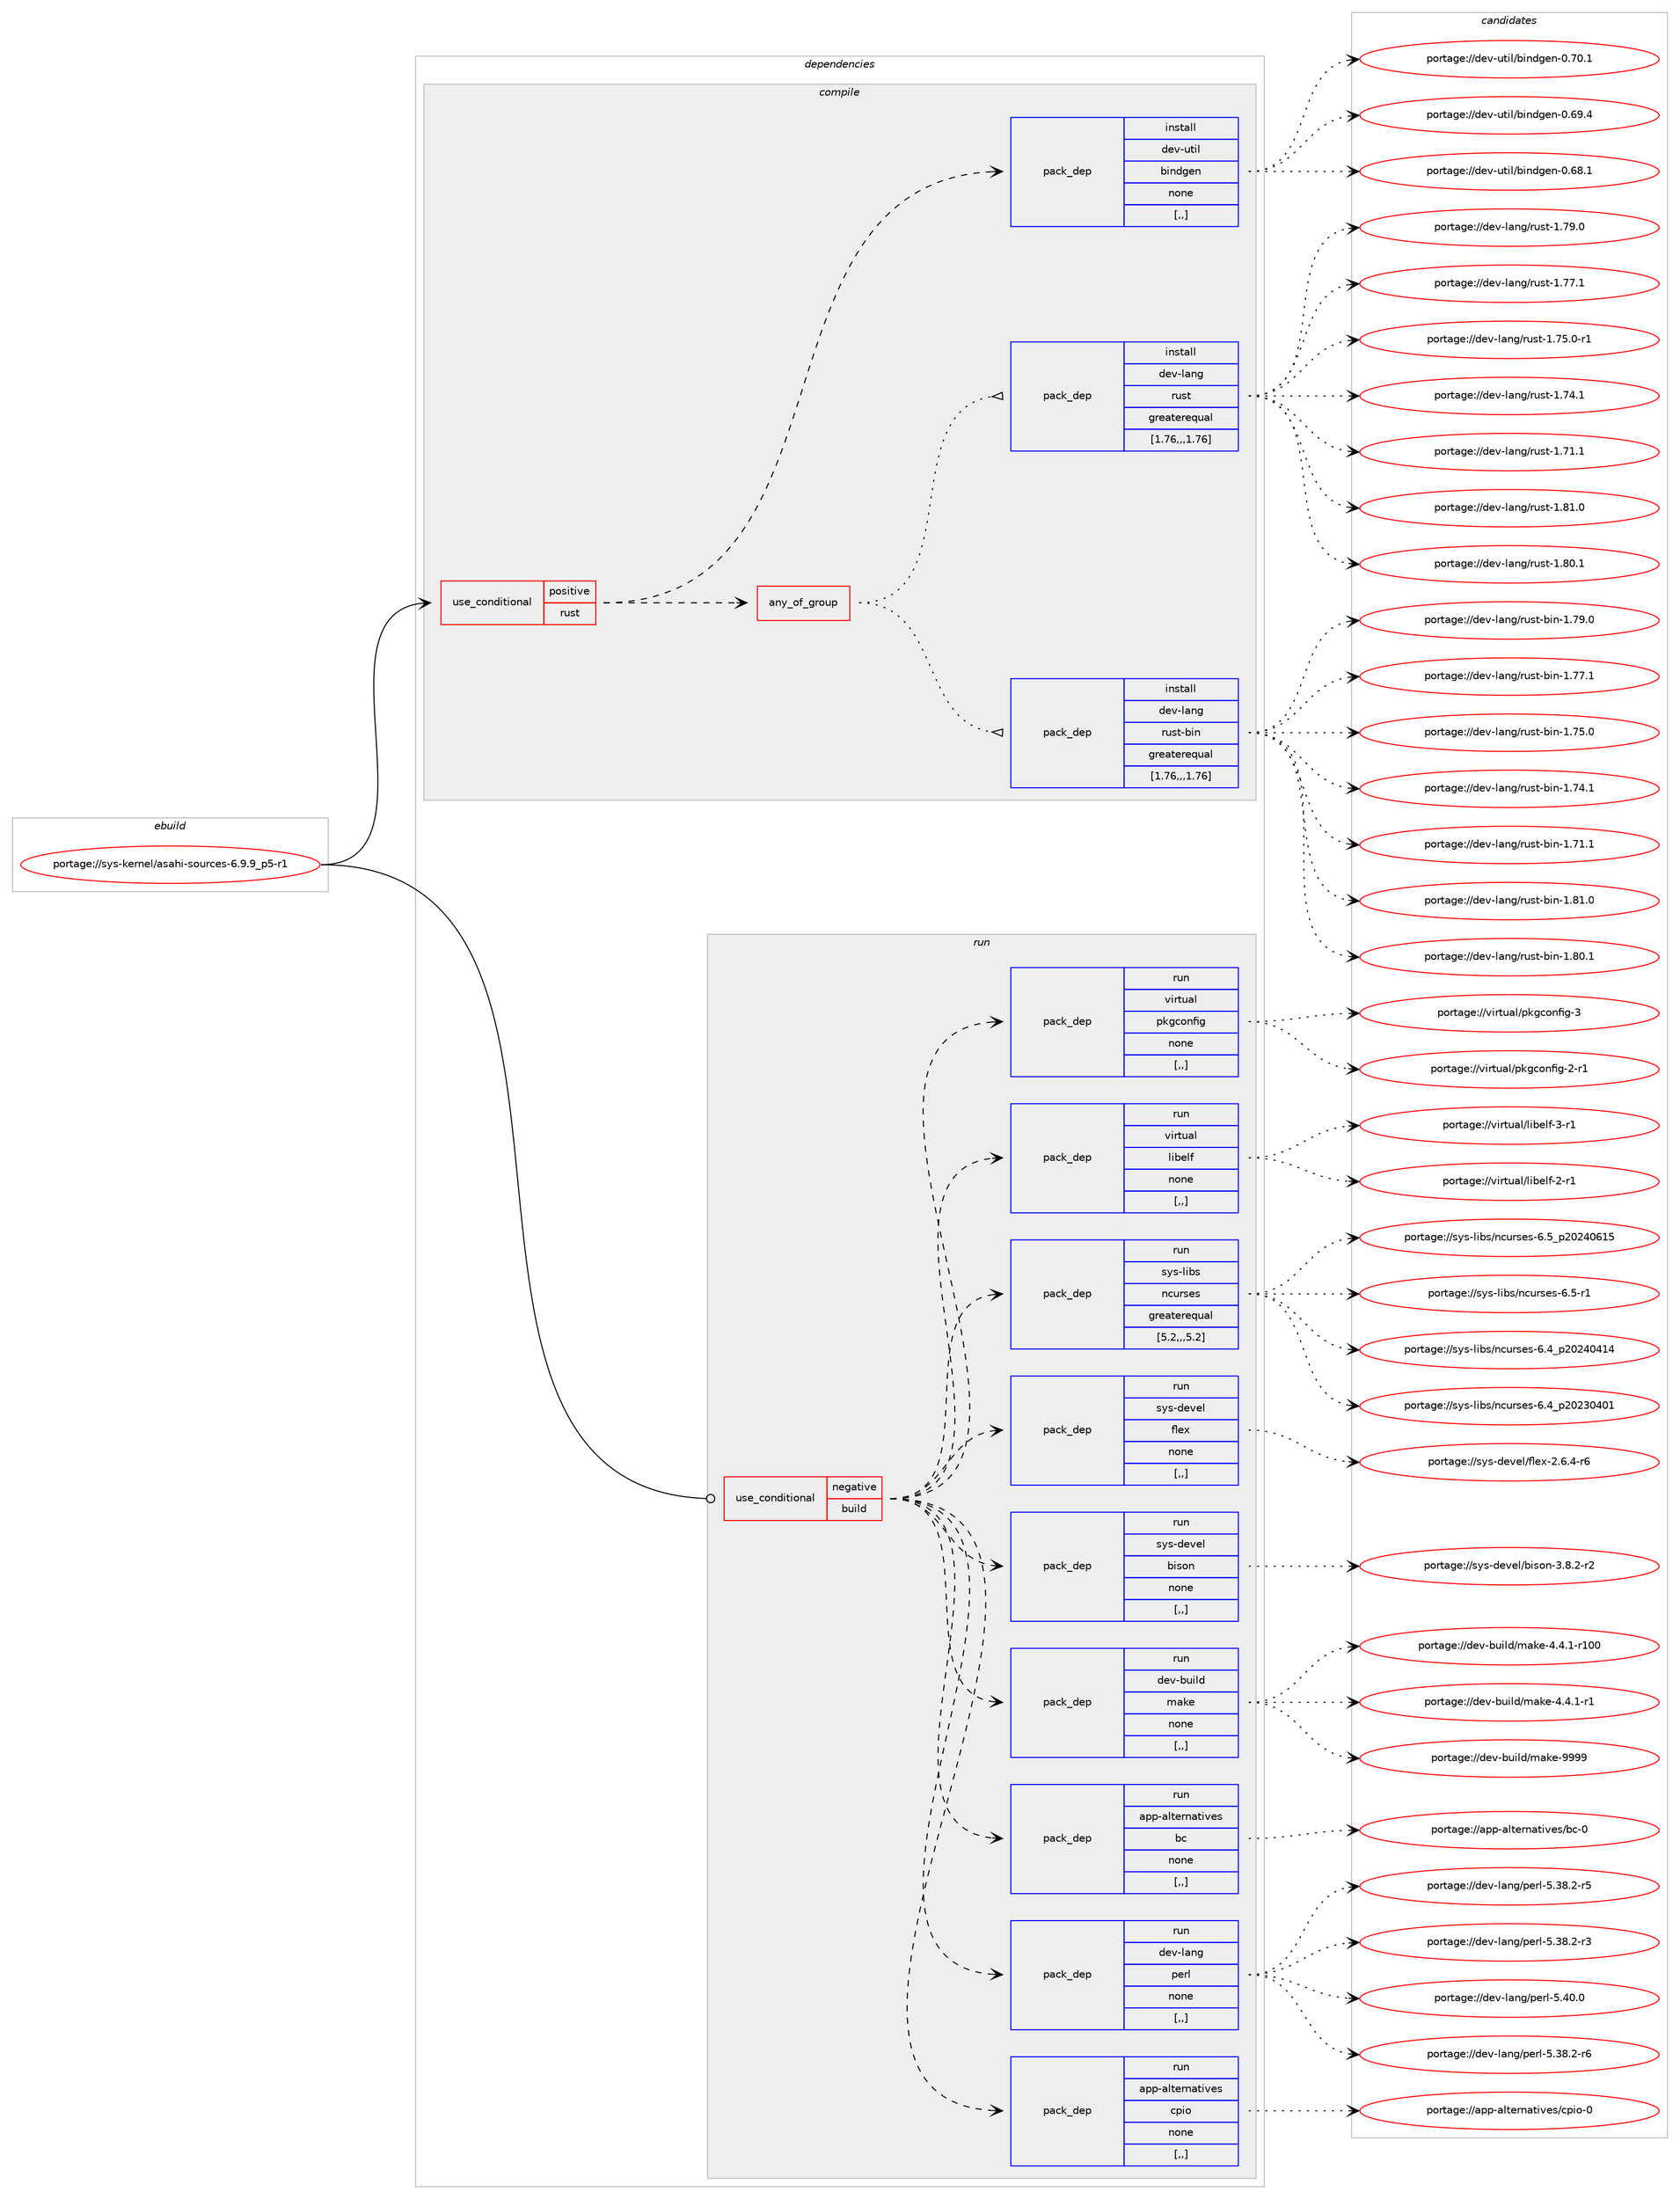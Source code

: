 digraph prolog {

# *************
# Graph options
# *************

newrank=true;
concentrate=true;
compound=true;
graph [rankdir=LR,fontname=Helvetica,fontsize=10,ranksep=1.5];#, ranksep=2.5, nodesep=0.2];
edge  [arrowhead=vee];
node  [fontname=Helvetica,fontsize=10];

# **********
# The ebuild
# **********

subgraph cluster_leftcol {
color=gray;
label=<<i>ebuild</i>>;
id [label="portage://sys-kernel/asahi-sources-6.9.9_p5-r1", color=red, width=4, href="../sys-kernel/asahi-sources-6.9.9_p5-r1.svg"];
}

# ****************
# The dependencies
# ****************

subgraph cluster_midcol {
color=gray;
label=<<i>dependencies</i>>;
subgraph cluster_compile {
fillcolor="#eeeeee";
style=filled;
label=<<i>compile</i>>;
subgraph cond251048 {
dependency949381 [label=<<TABLE BORDER="0" CELLBORDER="1" CELLSPACING="0" CELLPADDING="4"><TR><TD ROWSPAN="3" CELLPADDING="10">use_conditional</TD></TR><TR><TD>positive</TD></TR><TR><TD>rust</TD></TR></TABLE>>, shape=none, color=red];
subgraph any6276 {
dependency949382 [label=<<TABLE BORDER="0" CELLBORDER="1" CELLSPACING="0" CELLPADDING="4"><TR><TD CELLPADDING="10">any_of_group</TD></TR></TABLE>>, shape=none, color=red];subgraph pack691621 {
dependency949383 [label=<<TABLE BORDER="0" CELLBORDER="1" CELLSPACING="0" CELLPADDING="4" WIDTH="220"><TR><TD ROWSPAN="6" CELLPADDING="30">pack_dep</TD></TR><TR><TD WIDTH="110">install</TD></TR><TR><TD>dev-lang</TD></TR><TR><TD>rust-bin</TD></TR><TR><TD>greaterequal</TD></TR><TR><TD>[1.76,,,1.76]</TD></TR></TABLE>>, shape=none, color=blue];
}
dependency949382:e -> dependency949383:w [weight=20,style="dotted",arrowhead="oinv"];
subgraph pack691622 {
dependency949384 [label=<<TABLE BORDER="0" CELLBORDER="1" CELLSPACING="0" CELLPADDING="4" WIDTH="220"><TR><TD ROWSPAN="6" CELLPADDING="30">pack_dep</TD></TR><TR><TD WIDTH="110">install</TD></TR><TR><TD>dev-lang</TD></TR><TR><TD>rust</TD></TR><TR><TD>greaterequal</TD></TR><TR><TD>[1.76,,,1.76]</TD></TR></TABLE>>, shape=none, color=blue];
}
dependency949382:e -> dependency949384:w [weight=20,style="dotted",arrowhead="oinv"];
}
dependency949381:e -> dependency949382:w [weight=20,style="dashed",arrowhead="vee"];
subgraph pack691623 {
dependency949385 [label=<<TABLE BORDER="0" CELLBORDER="1" CELLSPACING="0" CELLPADDING="4" WIDTH="220"><TR><TD ROWSPAN="6" CELLPADDING="30">pack_dep</TD></TR><TR><TD WIDTH="110">install</TD></TR><TR><TD>dev-util</TD></TR><TR><TD>bindgen</TD></TR><TR><TD>none</TD></TR><TR><TD>[,,]</TD></TR></TABLE>>, shape=none, color=blue];
}
dependency949381:e -> dependency949385:w [weight=20,style="dashed",arrowhead="vee"];
}
id:e -> dependency949381:w [weight=20,style="solid",arrowhead="vee"];
}
subgraph cluster_compileandrun {
fillcolor="#eeeeee";
style=filled;
label=<<i>compile and run</i>>;
}
subgraph cluster_run {
fillcolor="#eeeeee";
style=filled;
label=<<i>run</i>>;
subgraph cond251049 {
dependency949386 [label=<<TABLE BORDER="0" CELLBORDER="1" CELLSPACING="0" CELLPADDING="4"><TR><TD ROWSPAN="3" CELLPADDING="10">use_conditional</TD></TR><TR><TD>negative</TD></TR><TR><TD>build</TD></TR></TABLE>>, shape=none, color=red];
subgraph pack691624 {
dependency949387 [label=<<TABLE BORDER="0" CELLBORDER="1" CELLSPACING="0" CELLPADDING="4" WIDTH="220"><TR><TD ROWSPAN="6" CELLPADDING="30">pack_dep</TD></TR><TR><TD WIDTH="110">run</TD></TR><TR><TD>app-alternatives</TD></TR><TR><TD>cpio</TD></TR><TR><TD>none</TD></TR><TR><TD>[,,]</TD></TR></TABLE>>, shape=none, color=blue];
}
dependency949386:e -> dependency949387:w [weight=20,style="dashed",arrowhead="vee"];
subgraph pack691625 {
dependency949388 [label=<<TABLE BORDER="0" CELLBORDER="1" CELLSPACING="0" CELLPADDING="4" WIDTH="220"><TR><TD ROWSPAN="6" CELLPADDING="30">pack_dep</TD></TR><TR><TD WIDTH="110">run</TD></TR><TR><TD>dev-lang</TD></TR><TR><TD>perl</TD></TR><TR><TD>none</TD></TR><TR><TD>[,,]</TD></TR></TABLE>>, shape=none, color=blue];
}
dependency949386:e -> dependency949388:w [weight=20,style="dashed",arrowhead="vee"];
subgraph pack691626 {
dependency949389 [label=<<TABLE BORDER="0" CELLBORDER="1" CELLSPACING="0" CELLPADDING="4" WIDTH="220"><TR><TD ROWSPAN="6" CELLPADDING="30">pack_dep</TD></TR><TR><TD WIDTH="110">run</TD></TR><TR><TD>app-alternatives</TD></TR><TR><TD>bc</TD></TR><TR><TD>none</TD></TR><TR><TD>[,,]</TD></TR></TABLE>>, shape=none, color=blue];
}
dependency949386:e -> dependency949389:w [weight=20,style="dashed",arrowhead="vee"];
subgraph pack691627 {
dependency949390 [label=<<TABLE BORDER="0" CELLBORDER="1" CELLSPACING="0" CELLPADDING="4" WIDTH="220"><TR><TD ROWSPAN="6" CELLPADDING="30">pack_dep</TD></TR><TR><TD WIDTH="110">run</TD></TR><TR><TD>dev-build</TD></TR><TR><TD>make</TD></TR><TR><TD>none</TD></TR><TR><TD>[,,]</TD></TR></TABLE>>, shape=none, color=blue];
}
dependency949386:e -> dependency949390:w [weight=20,style="dashed",arrowhead="vee"];
subgraph pack691628 {
dependency949391 [label=<<TABLE BORDER="0" CELLBORDER="1" CELLSPACING="0" CELLPADDING="4" WIDTH="220"><TR><TD ROWSPAN="6" CELLPADDING="30">pack_dep</TD></TR><TR><TD WIDTH="110">run</TD></TR><TR><TD>sys-devel</TD></TR><TR><TD>bison</TD></TR><TR><TD>none</TD></TR><TR><TD>[,,]</TD></TR></TABLE>>, shape=none, color=blue];
}
dependency949386:e -> dependency949391:w [weight=20,style="dashed",arrowhead="vee"];
subgraph pack691629 {
dependency949392 [label=<<TABLE BORDER="0" CELLBORDER="1" CELLSPACING="0" CELLPADDING="4" WIDTH="220"><TR><TD ROWSPAN="6" CELLPADDING="30">pack_dep</TD></TR><TR><TD WIDTH="110">run</TD></TR><TR><TD>sys-devel</TD></TR><TR><TD>flex</TD></TR><TR><TD>none</TD></TR><TR><TD>[,,]</TD></TR></TABLE>>, shape=none, color=blue];
}
dependency949386:e -> dependency949392:w [weight=20,style="dashed",arrowhead="vee"];
subgraph pack691630 {
dependency949393 [label=<<TABLE BORDER="0" CELLBORDER="1" CELLSPACING="0" CELLPADDING="4" WIDTH="220"><TR><TD ROWSPAN="6" CELLPADDING="30">pack_dep</TD></TR><TR><TD WIDTH="110">run</TD></TR><TR><TD>sys-libs</TD></TR><TR><TD>ncurses</TD></TR><TR><TD>greaterequal</TD></TR><TR><TD>[5.2,,,5.2]</TD></TR></TABLE>>, shape=none, color=blue];
}
dependency949386:e -> dependency949393:w [weight=20,style="dashed",arrowhead="vee"];
subgraph pack691631 {
dependency949394 [label=<<TABLE BORDER="0" CELLBORDER="1" CELLSPACING="0" CELLPADDING="4" WIDTH="220"><TR><TD ROWSPAN="6" CELLPADDING="30">pack_dep</TD></TR><TR><TD WIDTH="110">run</TD></TR><TR><TD>virtual</TD></TR><TR><TD>libelf</TD></TR><TR><TD>none</TD></TR><TR><TD>[,,]</TD></TR></TABLE>>, shape=none, color=blue];
}
dependency949386:e -> dependency949394:w [weight=20,style="dashed",arrowhead="vee"];
subgraph pack691632 {
dependency949395 [label=<<TABLE BORDER="0" CELLBORDER="1" CELLSPACING="0" CELLPADDING="4" WIDTH="220"><TR><TD ROWSPAN="6" CELLPADDING="30">pack_dep</TD></TR><TR><TD WIDTH="110">run</TD></TR><TR><TD>virtual</TD></TR><TR><TD>pkgconfig</TD></TR><TR><TD>none</TD></TR><TR><TD>[,,]</TD></TR></TABLE>>, shape=none, color=blue];
}
dependency949386:e -> dependency949395:w [weight=20,style="dashed",arrowhead="vee"];
}
id:e -> dependency949386:w [weight=20,style="solid",arrowhead="odot"];
}
}

# **************
# The candidates
# **************

subgraph cluster_choices {
rank=same;
color=gray;
label=<<i>candidates</i>>;

subgraph choice691621 {
color=black;
nodesep=1;
choice100101118451089711010347114117115116459810511045494656494648 [label="portage://dev-lang/rust-bin-1.81.0", color=red, width=4,href="../dev-lang/rust-bin-1.81.0.svg"];
choice100101118451089711010347114117115116459810511045494656484649 [label="portage://dev-lang/rust-bin-1.80.1", color=red, width=4,href="../dev-lang/rust-bin-1.80.1.svg"];
choice100101118451089711010347114117115116459810511045494655574648 [label="portage://dev-lang/rust-bin-1.79.0", color=red, width=4,href="../dev-lang/rust-bin-1.79.0.svg"];
choice100101118451089711010347114117115116459810511045494655554649 [label="portage://dev-lang/rust-bin-1.77.1", color=red, width=4,href="../dev-lang/rust-bin-1.77.1.svg"];
choice100101118451089711010347114117115116459810511045494655534648 [label="portage://dev-lang/rust-bin-1.75.0", color=red, width=4,href="../dev-lang/rust-bin-1.75.0.svg"];
choice100101118451089711010347114117115116459810511045494655524649 [label="portage://dev-lang/rust-bin-1.74.1", color=red, width=4,href="../dev-lang/rust-bin-1.74.1.svg"];
choice100101118451089711010347114117115116459810511045494655494649 [label="portage://dev-lang/rust-bin-1.71.1", color=red, width=4,href="../dev-lang/rust-bin-1.71.1.svg"];
dependency949383:e -> choice100101118451089711010347114117115116459810511045494656494648:w [style=dotted,weight="100"];
dependency949383:e -> choice100101118451089711010347114117115116459810511045494656484649:w [style=dotted,weight="100"];
dependency949383:e -> choice100101118451089711010347114117115116459810511045494655574648:w [style=dotted,weight="100"];
dependency949383:e -> choice100101118451089711010347114117115116459810511045494655554649:w [style=dotted,weight="100"];
dependency949383:e -> choice100101118451089711010347114117115116459810511045494655534648:w [style=dotted,weight="100"];
dependency949383:e -> choice100101118451089711010347114117115116459810511045494655524649:w [style=dotted,weight="100"];
dependency949383:e -> choice100101118451089711010347114117115116459810511045494655494649:w [style=dotted,weight="100"];
}
subgraph choice691622 {
color=black;
nodesep=1;
choice10010111845108971101034711411711511645494656494648 [label="portage://dev-lang/rust-1.81.0", color=red, width=4,href="../dev-lang/rust-1.81.0.svg"];
choice10010111845108971101034711411711511645494656484649 [label="portage://dev-lang/rust-1.80.1", color=red, width=4,href="../dev-lang/rust-1.80.1.svg"];
choice10010111845108971101034711411711511645494655574648 [label="portage://dev-lang/rust-1.79.0", color=red, width=4,href="../dev-lang/rust-1.79.0.svg"];
choice10010111845108971101034711411711511645494655554649 [label="portage://dev-lang/rust-1.77.1", color=red, width=4,href="../dev-lang/rust-1.77.1.svg"];
choice100101118451089711010347114117115116454946555346484511449 [label="portage://dev-lang/rust-1.75.0-r1", color=red, width=4,href="../dev-lang/rust-1.75.0-r1.svg"];
choice10010111845108971101034711411711511645494655524649 [label="portage://dev-lang/rust-1.74.1", color=red, width=4,href="../dev-lang/rust-1.74.1.svg"];
choice10010111845108971101034711411711511645494655494649 [label="portage://dev-lang/rust-1.71.1", color=red, width=4,href="../dev-lang/rust-1.71.1.svg"];
dependency949384:e -> choice10010111845108971101034711411711511645494656494648:w [style=dotted,weight="100"];
dependency949384:e -> choice10010111845108971101034711411711511645494656484649:w [style=dotted,weight="100"];
dependency949384:e -> choice10010111845108971101034711411711511645494655574648:w [style=dotted,weight="100"];
dependency949384:e -> choice10010111845108971101034711411711511645494655554649:w [style=dotted,weight="100"];
dependency949384:e -> choice100101118451089711010347114117115116454946555346484511449:w [style=dotted,weight="100"];
dependency949384:e -> choice10010111845108971101034711411711511645494655524649:w [style=dotted,weight="100"];
dependency949384:e -> choice10010111845108971101034711411711511645494655494649:w [style=dotted,weight="100"];
}
subgraph choice691623 {
color=black;
nodesep=1;
choice10010111845117116105108479810511010010310111045484655484649 [label="portage://dev-util/bindgen-0.70.1", color=red, width=4,href="../dev-util/bindgen-0.70.1.svg"];
choice10010111845117116105108479810511010010310111045484654574652 [label="portage://dev-util/bindgen-0.69.4", color=red, width=4,href="../dev-util/bindgen-0.69.4.svg"];
choice10010111845117116105108479810511010010310111045484654564649 [label="portage://dev-util/bindgen-0.68.1", color=red, width=4,href="../dev-util/bindgen-0.68.1.svg"];
dependency949385:e -> choice10010111845117116105108479810511010010310111045484655484649:w [style=dotted,weight="100"];
dependency949385:e -> choice10010111845117116105108479810511010010310111045484654574652:w [style=dotted,weight="100"];
dependency949385:e -> choice10010111845117116105108479810511010010310111045484654564649:w [style=dotted,weight="100"];
}
subgraph choice691624 {
color=black;
nodesep=1;
choice9711211245971081161011141109711610511810111547991121051114548 [label="portage://app-alternatives/cpio-0", color=red, width=4,href="../app-alternatives/cpio-0.svg"];
dependency949387:e -> choice9711211245971081161011141109711610511810111547991121051114548:w [style=dotted,weight="100"];
}
subgraph choice691625 {
color=black;
nodesep=1;
choice10010111845108971101034711210111410845534652484648 [label="portage://dev-lang/perl-5.40.0", color=red, width=4,href="../dev-lang/perl-5.40.0.svg"];
choice100101118451089711010347112101114108455346515646504511454 [label="portage://dev-lang/perl-5.38.2-r6", color=red, width=4,href="../dev-lang/perl-5.38.2-r6.svg"];
choice100101118451089711010347112101114108455346515646504511453 [label="portage://dev-lang/perl-5.38.2-r5", color=red, width=4,href="../dev-lang/perl-5.38.2-r5.svg"];
choice100101118451089711010347112101114108455346515646504511451 [label="portage://dev-lang/perl-5.38.2-r3", color=red, width=4,href="../dev-lang/perl-5.38.2-r3.svg"];
dependency949388:e -> choice10010111845108971101034711210111410845534652484648:w [style=dotted,weight="100"];
dependency949388:e -> choice100101118451089711010347112101114108455346515646504511454:w [style=dotted,weight="100"];
dependency949388:e -> choice100101118451089711010347112101114108455346515646504511453:w [style=dotted,weight="100"];
dependency949388:e -> choice100101118451089711010347112101114108455346515646504511451:w [style=dotted,weight="100"];
}
subgraph choice691626 {
color=black;
nodesep=1;
choice971121124597108116101114110971161051181011154798994548 [label="portage://app-alternatives/bc-0", color=red, width=4,href="../app-alternatives/bc-0.svg"];
dependency949389:e -> choice971121124597108116101114110971161051181011154798994548:w [style=dotted,weight="100"];
}
subgraph choice691627 {
color=black;
nodesep=1;
choice100101118459811710510810047109971071014557575757 [label="portage://dev-build/make-9999", color=red, width=4,href="../dev-build/make-9999.svg"];
choice1001011184598117105108100471099710710145524652464945114494848 [label="portage://dev-build/make-4.4.1-r100", color=red, width=4,href="../dev-build/make-4.4.1-r100.svg"];
choice100101118459811710510810047109971071014552465246494511449 [label="portage://dev-build/make-4.4.1-r1", color=red, width=4,href="../dev-build/make-4.4.1-r1.svg"];
dependency949390:e -> choice100101118459811710510810047109971071014557575757:w [style=dotted,weight="100"];
dependency949390:e -> choice1001011184598117105108100471099710710145524652464945114494848:w [style=dotted,weight="100"];
dependency949390:e -> choice100101118459811710510810047109971071014552465246494511449:w [style=dotted,weight="100"];
}
subgraph choice691628 {
color=black;
nodesep=1;
choice1151211154510010111810110847981051151111104551465646504511450 [label="portage://sys-devel/bison-3.8.2-r2", color=red, width=4,href="../sys-devel/bison-3.8.2-r2.svg"];
dependency949391:e -> choice1151211154510010111810110847981051151111104551465646504511450:w [style=dotted,weight="100"];
}
subgraph choice691629 {
color=black;
nodesep=1;
choice11512111545100101118101108471021081011204550465446524511454 [label="portage://sys-devel/flex-2.6.4-r6", color=red, width=4,href="../sys-devel/flex-2.6.4-r6.svg"];
dependency949392:e -> choice11512111545100101118101108471021081011204550465446524511454:w [style=dotted,weight="100"];
}
subgraph choice691630 {
color=black;
nodesep=1;
choice1151211154510810598115471109911711411510111545544653951125048505248544953 [label="portage://sys-libs/ncurses-6.5_p20240615", color=red, width=4,href="../sys-libs/ncurses-6.5_p20240615.svg"];
choice11512111545108105981154711099117114115101115455446534511449 [label="portage://sys-libs/ncurses-6.5-r1", color=red, width=4,href="../sys-libs/ncurses-6.5-r1.svg"];
choice1151211154510810598115471109911711411510111545544652951125048505248524952 [label="portage://sys-libs/ncurses-6.4_p20240414", color=red, width=4,href="../sys-libs/ncurses-6.4_p20240414.svg"];
choice1151211154510810598115471109911711411510111545544652951125048505148524849 [label="portage://sys-libs/ncurses-6.4_p20230401", color=red, width=4,href="../sys-libs/ncurses-6.4_p20230401.svg"];
dependency949393:e -> choice1151211154510810598115471109911711411510111545544653951125048505248544953:w [style=dotted,weight="100"];
dependency949393:e -> choice11512111545108105981154711099117114115101115455446534511449:w [style=dotted,weight="100"];
dependency949393:e -> choice1151211154510810598115471109911711411510111545544652951125048505248524952:w [style=dotted,weight="100"];
dependency949393:e -> choice1151211154510810598115471109911711411510111545544652951125048505148524849:w [style=dotted,weight="100"];
}
subgraph choice691631 {
color=black;
nodesep=1;
choice11810511411611797108471081059810110810245514511449 [label="portage://virtual/libelf-3-r1", color=red, width=4,href="../virtual/libelf-3-r1.svg"];
choice11810511411611797108471081059810110810245504511449 [label="portage://virtual/libelf-2-r1", color=red, width=4,href="../virtual/libelf-2-r1.svg"];
dependency949394:e -> choice11810511411611797108471081059810110810245514511449:w [style=dotted,weight="100"];
dependency949394:e -> choice11810511411611797108471081059810110810245504511449:w [style=dotted,weight="100"];
}
subgraph choice691632 {
color=black;
nodesep=1;
choice1181051141161179710847112107103991111101021051034551 [label="portage://virtual/pkgconfig-3", color=red, width=4,href="../virtual/pkgconfig-3.svg"];
choice11810511411611797108471121071039911111010210510345504511449 [label="portage://virtual/pkgconfig-2-r1", color=red, width=4,href="../virtual/pkgconfig-2-r1.svg"];
dependency949395:e -> choice1181051141161179710847112107103991111101021051034551:w [style=dotted,weight="100"];
dependency949395:e -> choice11810511411611797108471121071039911111010210510345504511449:w [style=dotted,weight="100"];
}
}

}
